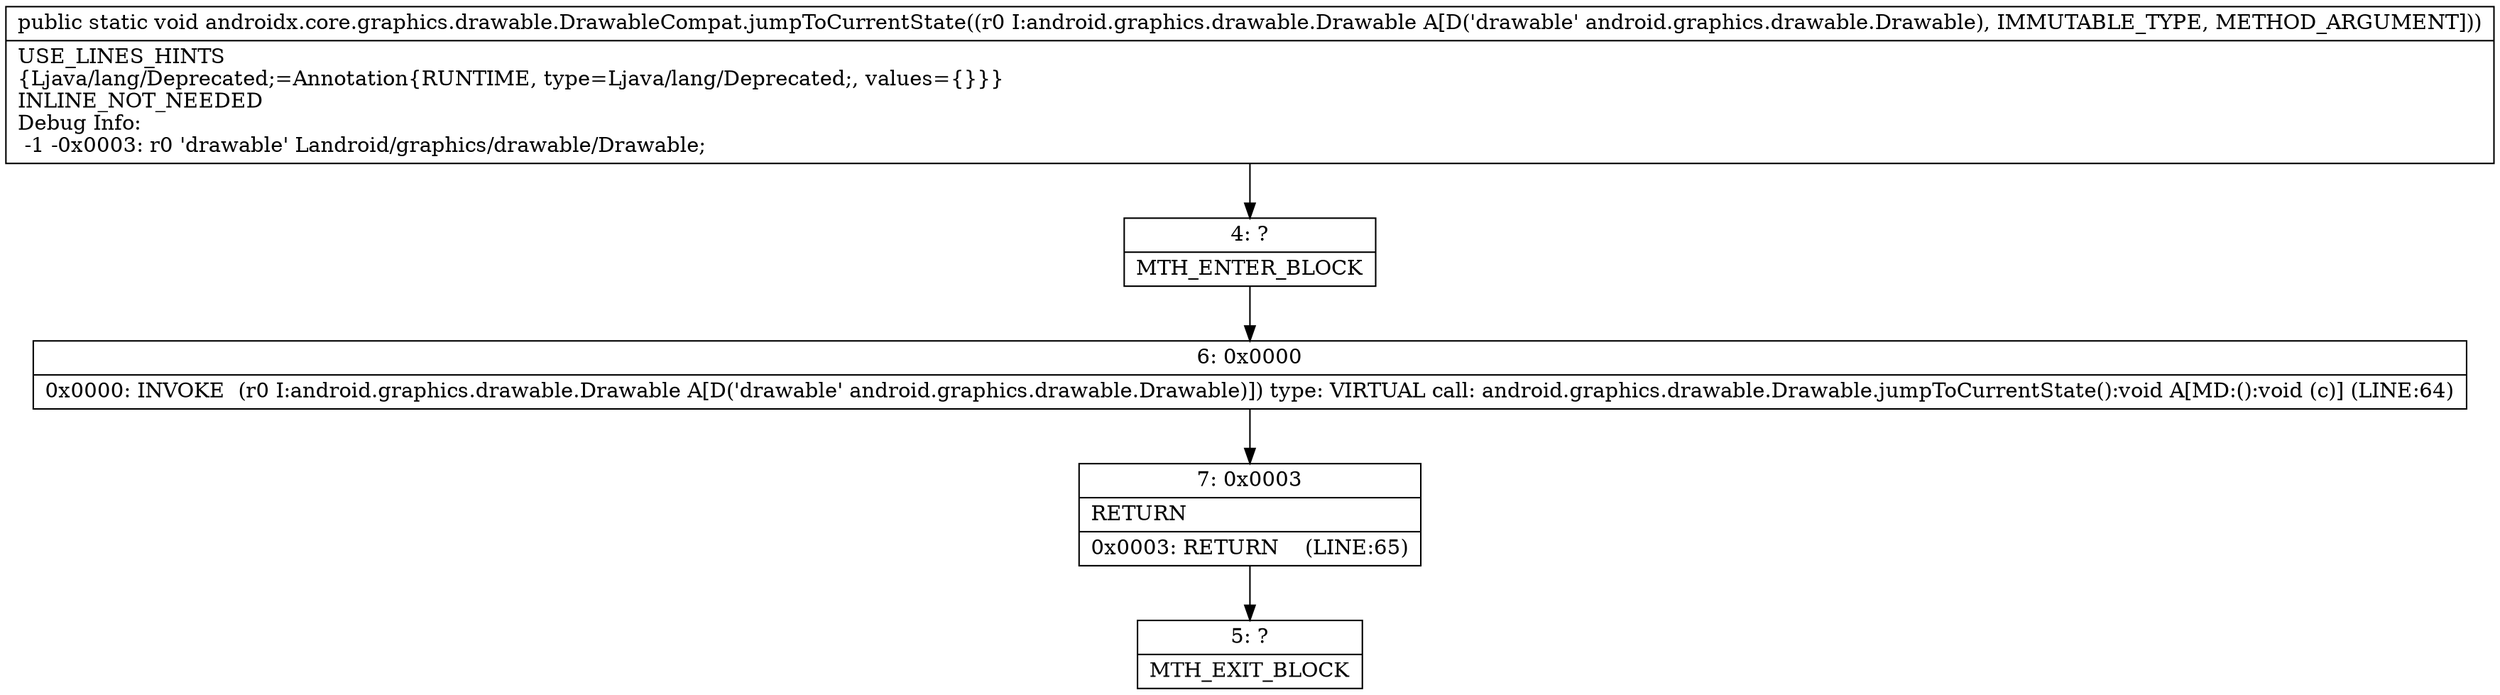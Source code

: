 digraph "CFG forandroidx.core.graphics.drawable.DrawableCompat.jumpToCurrentState(Landroid\/graphics\/drawable\/Drawable;)V" {
Node_4 [shape=record,label="{4\:\ ?|MTH_ENTER_BLOCK\l}"];
Node_6 [shape=record,label="{6\:\ 0x0000|0x0000: INVOKE  (r0 I:android.graphics.drawable.Drawable A[D('drawable' android.graphics.drawable.Drawable)]) type: VIRTUAL call: android.graphics.drawable.Drawable.jumpToCurrentState():void A[MD:():void (c)] (LINE:64)\l}"];
Node_7 [shape=record,label="{7\:\ 0x0003|RETURN\l|0x0003: RETURN    (LINE:65)\l}"];
Node_5 [shape=record,label="{5\:\ ?|MTH_EXIT_BLOCK\l}"];
MethodNode[shape=record,label="{public static void androidx.core.graphics.drawable.DrawableCompat.jumpToCurrentState((r0 I:android.graphics.drawable.Drawable A[D('drawable' android.graphics.drawable.Drawable), IMMUTABLE_TYPE, METHOD_ARGUMENT]))  | USE_LINES_HINTS\l\{Ljava\/lang\/Deprecated;=Annotation\{RUNTIME, type=Ljava\/lang\/Deprecated;, values=\{\}\}\}\lINLINE_NOT_NEEDED\lDebug Info:\l  \-1 \-0x0003: r0 'drawable' Landroid\/graphics\/drawable\/Drawable;\l}"];
MethodNode -> Node_4;Node_4 -> Node_6;
Node_6 -> Node_7;
Node_7 -> Node_5;
}

